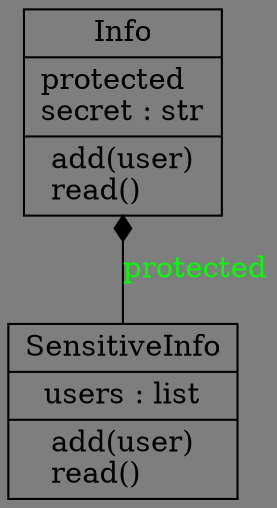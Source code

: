 digraph "classes_结构型模式-代理模式.py" {
rankdir=BT
bgcolor="#7e7e7e"
charset="utf-8"
"结构型模式-代理模式.Info" [color="black", fontcolor="black", label=<{Info|protected<br ALIGN="LEFT"/>secret : str<br ALIGN="LEFT"/>|add(user)<br ALIGN="LEFT"/>read()<br ALIGN="LEFT"/>}>, shape="record", style="solid"];
"结构型模式-代理模式.SensitiveInfo" [color="black", fontcolor="black", label=<{SensitiveInfo|users : list<br ALIGN="LEFT"/>|add(user)<br ALIGN="LEFT"/>read()<br ALIGN="LEFT"/>}>, shape="record", style="solid"];
"结构型模式-代理模式.SensitiveInfo" -> "结构型模式-代理模式.Info" [arrowhead="diamond", arrowtail="none", fontcolor="green", label="protected", style="solid"];
}
